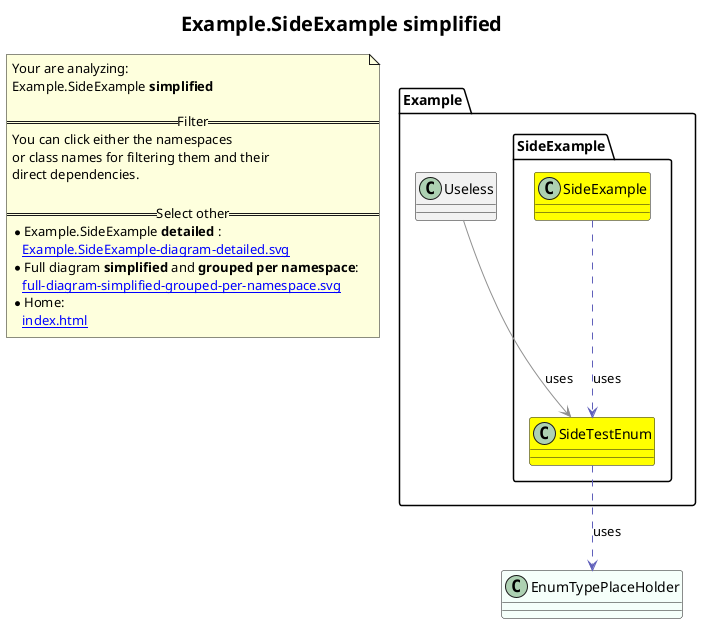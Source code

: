 @startuml
title <size:20>Example.SideExample **simplified** </size>
note "Your are analyzing:\nExample.SideExample **simplified** \n\n==Filter==\nYou can click either the namespaces \nor class names for filtering them and their\ndirect dependencies.\n\n==Select other==\n* Example.SideExample **detailed** :\n   [[Example.SideExample-diagram-detailed.svg]]\n* Full diagram **simplified** and **grouped per namespace**:\n   [[full-diagram-simplified-grouped-per-namespace.svg]]\n* Home:\n   [[index.html]]" as FloatingNote
class EnumTypePlaceHolder [[EnumTypePlaceHolder-diagram-simplified.svg]] #MintCream {
}
class Example.Useless [[Example.Useless-diagram-simplified.svg]]  {
}
  class Example.SideExample.SideTestEnum [[Example.SideExample.SideTestEnum-diagram-simplified.svg]] #yellow {
  }
  class Example.SideExample.SideExample [[Example.SideExample.SideExample-diagram-simplified.svg]] #yellow {
  }
 ' *************************************** 
 ' *************************************** 
 ' *************************************** 
' Class relations extracted from namespace:
' 
' Class relations extracted from namespace:
' Example
Example.Useless -[#909090]-> Example.SideExample.SideTestEnum  : uses 
' Class relations extracted from namespace:
' Example.SideExample
Example.SideExample.SideTestEnum .[#6060BB].> EnumTypePlaceHolder  : uses 
Example.SideExample.SideExample .[#6060BB].> Example.SideExample.SideTestEnum  : uses 
@enduml